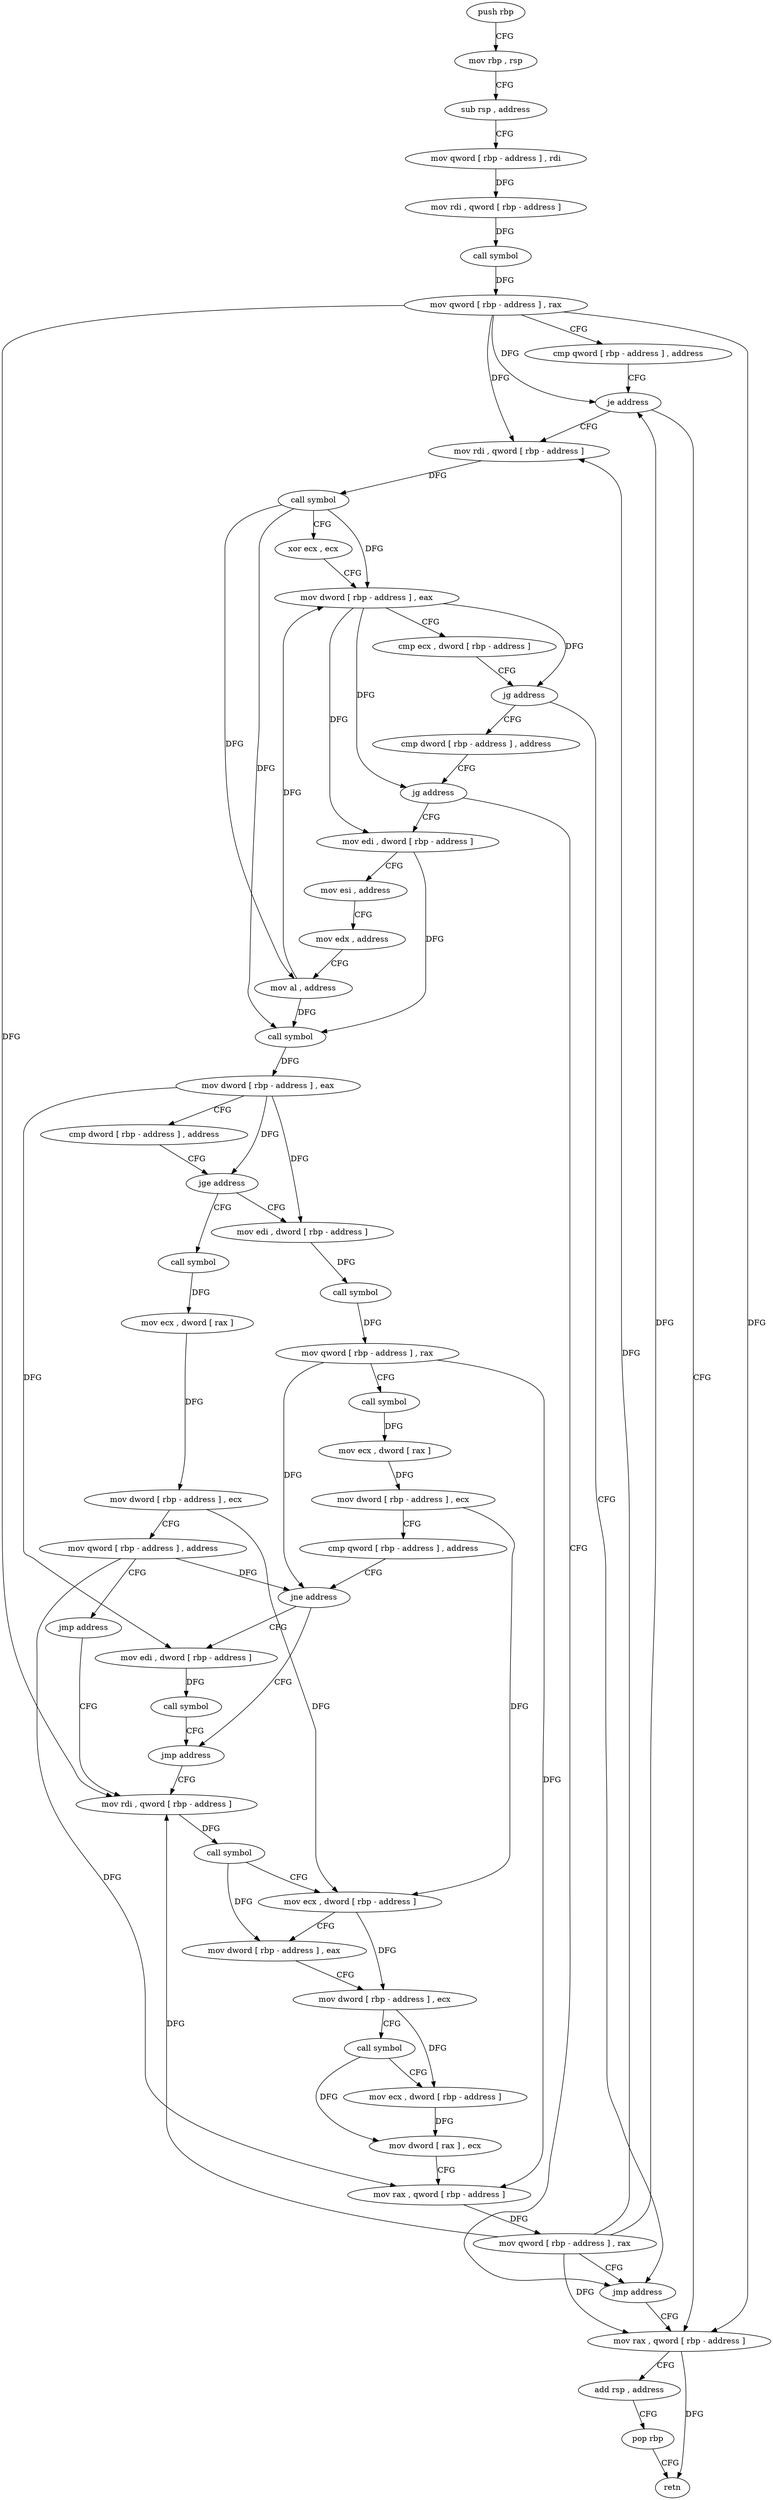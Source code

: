 digraph "func" {
"4315968" [label = "push rbp" ]
"4315969" [label = "mov rbp , rsp" ]
"4315972" [label = "sub rsp , address" ]
"4315976" [label = "mov qword [ rbp - address ] , rdi" ]
"4315980" [label = "mov rdi , qword [ rbp - address ]" ]
"4315984" [label = "call symbol" ]
"4315989" [label = "mov qword [ rbp - address ] , rax" ]
"4315993" [label = "cmp qword [ rbp - address ] , address" ]
"4315998" [label = "je address" ]
"4316180" [label = "mov rax , qword [ rbp - address ]" ]
"4316004" [label = "mov rdi , qword [ rbp - address ]" ]
"4316184" [label = "add rsp , address" ]
"4316188" [label = "pop rbp" ]
"4316189" [label = "retn" ]
"4316008" [label = "call symbol" ]
"4316013" [label = "xor ecx , ecx" ]
"4316015" [label = "mov dword [ rbp - address ] , eax" ]
"4316018" [label = "cmp ecx , dword [ rbp - address ]" ]
"4316021" [label = "jg address" ]
"4316175" [label = "jmp address" ]
"4316027" [label = "cmp dword [ rbp - address ] , address" ]
"4316031" [label = "jg address" ]
"4316037" [label = "mov edi , dword [ rbp - address ]" ]
"4316040" [label = "mov esi , address" ]
"4316045" [label = "mov edx , address" ]
"4316050" [label = "mov al , address" ]
"4316052" [label = "call symbol" ]
"4316057" [label = "mov dword [ rbp - address ] , eax" ]
"4316060" [label = "cmp dword [ rbp - address ] , address" ]
"4316064" [label = "jge address" ]
"4316093" [label = "mov edi , dword [ rbp - address ]" ]
"4316070" [label = "call symbol" ]
"4316096" [label = "call symbol" ]
"4316101" [label = "mov qword [ rbp - address ] , rax" ]
"4316105" [label = "call symbol" ]
"4316110" [label = "mov ecx , dword [ rax ]" ]
"4316112" [label = "mov dword [ rbp - address ] , ecx" ]
"4316115" [label = "cmp qword [ rbp - address ] , address" ]
"4316120" [label = "jne address" ]
"4316134" [label = "jmp address" ]
"4316126" [label = "mov edi , dword [ rbp - address ]" ]
"4316075" [label = "mov ecx , dword [ rax ]" ]
"4316077" [label = "mov dword [ rbp - address ] , ecx" ]
"4316080" [label = "mov qword [ rbp - address ] , address" ]
"4316088" [label = "jmp address" ]
"4316139" [label = "mov rdi , qword [ rbp - address ]" ]
"4316129" [label = "call symbol" ]
"4316143" [label = "call symbol" ]
"4316148" [label = "mov ecx , dword [ rbp - address ]" ]
"4316151" [label = "mov dword [ rbp - address ] , eax" ]
"4316154" [label = "mov dword [ rbp - address ] , ecx" ]
"4316157" [label = "call symbol" ]
"4316162" [label = "mov ecx , dword [ rbp - address ]" ]
"4316165" [label = "mov dword [ rax ] , ecx" ]
"4316167" [label = "mov rax , qword [ rbp - address ]" ]
"4316171" [label = "mov qword [ rbp - address ] , rax" ]
"4315968" -> "4315969" [ label = "CFG" ]
"4315969" -> "4315972" [ label = "CFG" ]
"4315972" -> "4315976" [ label = "CFG" ]
"4315976" -> "4315980" [ label = "DFG" ]
"4315980" -> "4315984" [ label = "DFG" ]
"4315984" -> "4315989" [ label = "DFG" ]
"4315989" -> "4315993" [ label = "CFG" ]
"4315989" -> "4315998" [ label = "DFG" ]
"4315989" -> "4316180" [ label = "DFG" ]
"4315989" -> "4316004" [ label = "DFG" ]
"4315989" -> "4316139" [ label = "DFG" ]
"4315993" -> "4315998" [ label = "CFG" ]
"4315998" -> "4316180" [ label = "CFG" ]
"4315998" -> "4316004" [ label = "CFG" ]
"4316180" -> "4316184" [ label = "CFG" ]
"4316180" -> "4316189" [ label = "DFG" ]
"4316004" -> "4316008" [ label = "DFG" ]
"4316184" -> "4316188" [ label = "CFG" ]
"4316188" -> "4316189" [ label = "CFG" ]
"4316008" -> "4316013" [ label = "CFG" ]
"4316008" -> "4316015" [ label = "DFG" ]
"4316008" -> "4316050" [ label = "DFG" ]
"4316008" -> "4316052" [ label = "DFG" ]
"4316013" -> "4316015" [ label = "CFG" ]
"4316015" -> "4316018" [ label = "CFG" ]
"4316015" -> "4316021" [ label = "DFG" ]
"4316015" -> "4316031" [ label = "DFG" ]
"4316015" -> "4316037" [ label = "DFG" ]
"4316018" -> "4316021" [ label = "CFG" ]
"4316021" -> "4316175" [ label = "CFG" ]
"4316021" -> "4316027" [ label = "CFG" ]
"4316175" -> "4316180" [ label = "CFG" ]
"4316027" -> "4316031" [ label = "CFG" ]
"4316031" -> "4316175" [ label = "CFG" ]
"4316031" -> "4316037" [ label = "CFG" ]
"4316037" -> "4316040" [ label = "CFG" ]
"4316037" -> "4316052" [ label = "DFG" ]
"4316040" -> "4316045" [ label = "CFG" ]
"4316045" -> "4316050" [ label = "CFG" ]
"4316050" -> "4316052" [ label = "DFG" ]
"4316050" -> "4316015" [ label = "DFG" ]
"4316052" -> "4316057" [ label = "DFG" ]
"4316057" -> "4316060" [ label = "CFG" ]
"4316057" -> "4316064" [ label = "DFG" ]
"4316057" -> "4316093" [ label = "DFG" ]
"4316057" -> "4316126" [ label = "DFG" ]
"4316060" -> "4316064" [ label = "CFG" ]
"4316064" -> "4316093" [ label = "CFG" ]
"4316064" -> "4316070" [ label = "CFG" ]
"4316093" -> "4316096" [ label = "DFG" ]
"4316070" -> "4316075" [ label = "DFG" ]
"4316096" -> "4316101" [ label = "DFG" ]
"4316101" -> "4316105" [ label = "CFG" ]
"4316101" -> "4316120" [ label = "DFG" ]
"4316101" -> "4316167" [ label = "DFG" ]
"4316105" -> "4316110" [ label = "DFG" ]
"4316110" -> "4316112" [ label = "DFG" ]
"4316112" -> "4316115" [ label = "CFG" ]
"4316112" -> "4316148" [ label = "DFG" ]
"4316115" -> "4316120" [ label = "CFG" ]
"4316120" -> "4316134" [ label = "CFG" ]
"4316120" -> "4316126" [ label = "CFG" ]
"4316134" -> "4316139" [ label = "CFG" ]
"4316126" -> "4316129" [ label = "DFG" ]
"4316075" -> "4316077" [ label = "DFG" ]
"4316077" -> "4316080" [ label = "CFG" ]
"4316077" -> "4316148" [ label = "DFG" ]
"4316080" -> "4316088" [ label = "CFG" ]
"4316080" -> "4316120" [ label = "DFG" ]
"4316080" -> "4316167" [ label = "DFG" ]
"4316088" -> "4316139" [ label = "CFG" ]
"4316139" -> "4316143" [ label = "DFG" ]
"4316129" -> "4316134" [ label = "CFG" ]
"4316143" -> "4316148" [ label = "CFG" ]
"4316143" -> "4316151" [ label = "DFG" ]
"4316148" -> "4316151" [ label = "CFG" ]
"4316148" -> "4316154" [ label = "DFG" ]
"4316151" -> "4316154" [ label = "CFG" ]
"4316154" -> "4316157" [ label = "CFG" ]
"4316154" -> "4316162" [ label = "DFG" ]
"4316157" -> "4316162" [ label = "CFG" ]
"4316157" -> "4316165" [ label = "DFG" ]
"4316162" -> "4316165" [ label = "DFG" ]
"4316165" -> "4316167" [ label = "CFG" ]
"4316167" -> "4316171" [ label = "DFG" ]
"4316171" -> "4316175" [ label = "CFG" ]
"4316171" -> "4315998" [ label = "DFG" ]
"4316171" -> "4316180" [ label = "DFG" ]
"4316171" -> "4316004" [ label = "DFG" ]
"4316171" -> "4316139" [ label = "DFG" ]
}
